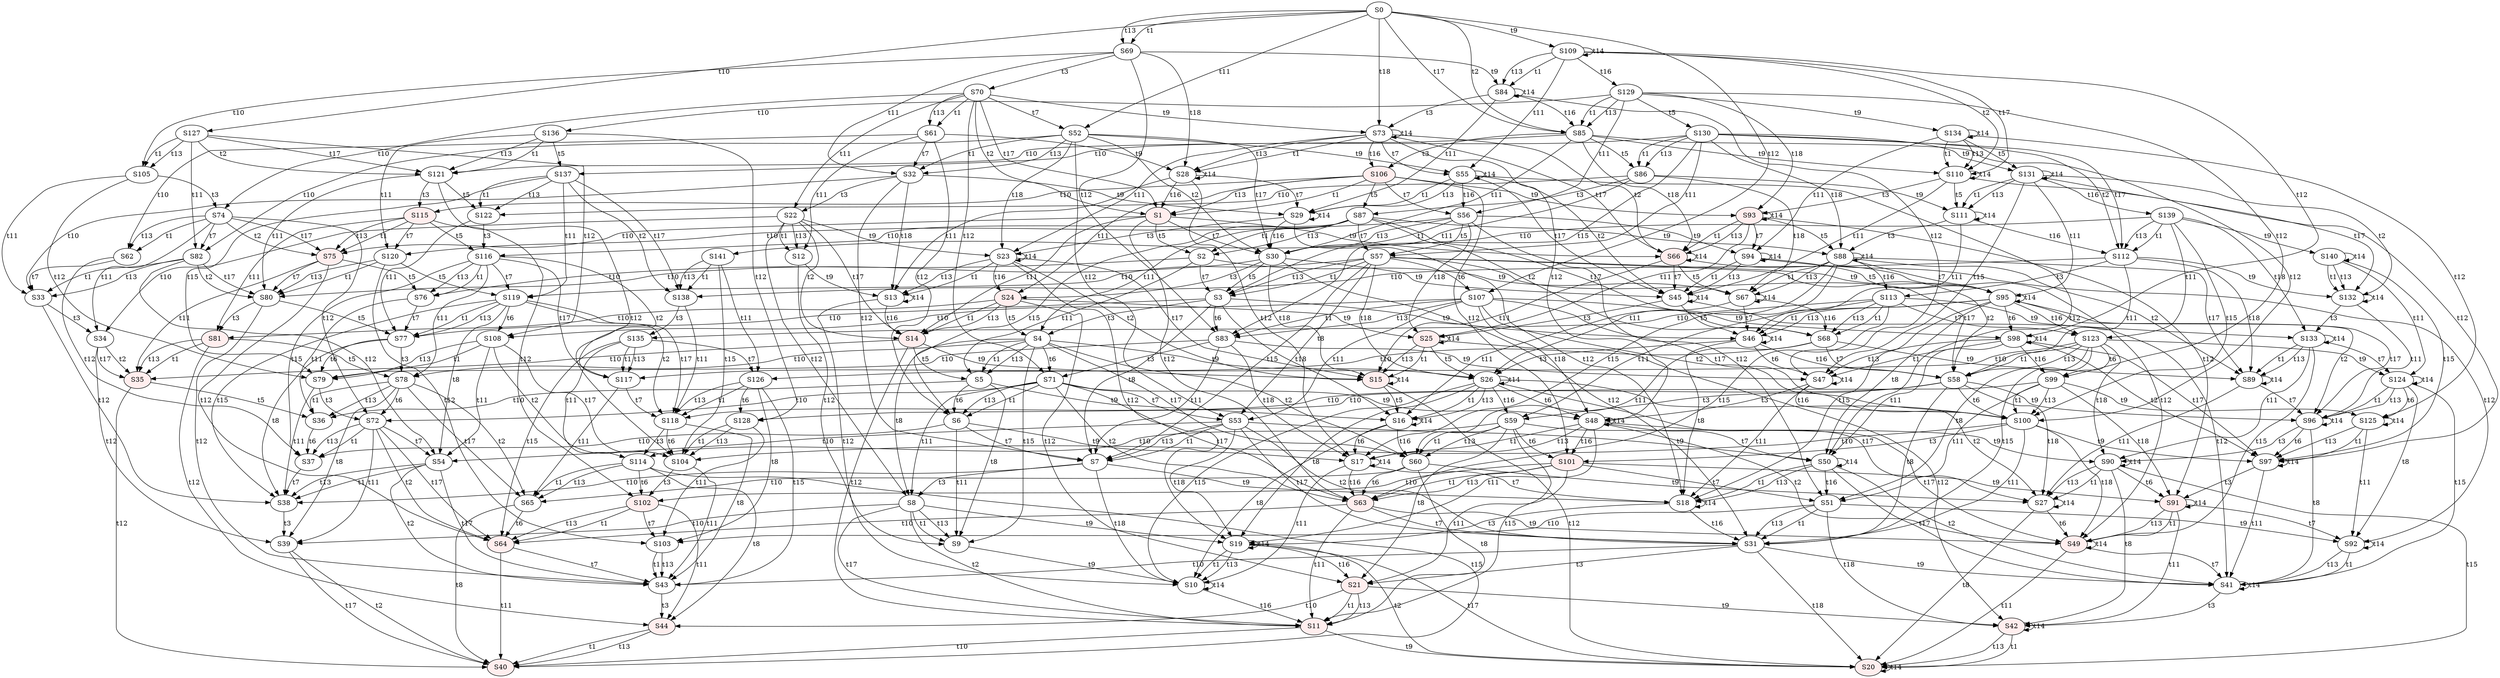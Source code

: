 digraph "SCdebug/26" {
node [fillcolor="#FFFFFF"]; S59 ;
node [fillcolor="#FFFFFF"]; S57 ;
node [fillcolor="#FFFFFF"]; S53 ;
node [fillcolor="#FFFFFF"]; S51 ;
node [style=filled fillcolor="#FFEEEE"]; S21 ;
node [fillcolor="#FFFFFF"]; S4 ;
node [fillcolor="#FFFFFF"]; S8 ;
node [fillcolor="#FFFFFF"]; S123 ;
node [fillcolor="#FFFFFF"]; S50 ;
node [style=filled fillcolor="#FFEEEE"]; S42 ;
node [fillcolor="#FFFFFF"]; S26 ;
node [fillcolor="#FFFFFF"]; S19 ;
node [fillcolor="#FFFFFF"]; S90 ;
node [fillcolor="#FFFFFF"]; S92 ;
node [fillcolor="#FFFFFF"]; S95 ;
node [fillcolor="#FFFFFF"]; S124 ;
node [fillcolor="#FFFFFF"]; S54 ;
node [style=filled fillcolor="#FFEEEE"]; S44 ;
node [fillcolor="#FFFFFF"]; S39 ;
node [fillcolor="#FFFFFF"]; S78 ;
node [fillcolor="#FFFFFF"]; S103 ;
node [fillcolor="#FFFFFF"]; S114 ;
node [fillcolor="#FFFFFF"]; S119 ;
node [fillcolor="#FFFFFF"]; S126 ;
node [fillcolor="#FFFFFF"]; S69 ;
node [fillcolor="#FFFFFF"]; S61 ;
node [style=filled fillcolor="#FFEEEE"]; S1 ;
node [fillcolor="#FFFFFF"]; S85 ;
node [style=filled fillcolor="#FFEEEE"]; S66 ;
node [fillcolor="#FFFFFF"]; S28 ;
node [fillcolor="#FFFFFF"]; S84 ;
node [fillcolor="#FFFFFF"]; S110 ;
node [fillcolor="#FFFFFF"]; S62 ;
node [style=filled fillcolor="#FFEEEE"]; S75 ;
node [fillcolor="#FFFFFF"]; S105 ;
node [fillcolor="#FFFFFF"]; S121 ;
node [fillcolor="#FFFFFF"]; S32 ;
node [fillcolor="#FFFFFF"]; S30 ;
node [fillcolor="#FFFFFF"]; S12 ;
node [style=filled fillcolor="#FFEEEE"]; S14 ;
node [fillcolor="#FFFFFF"]; S45 ;
node [fillcolor="#FFFFFF"]; S29 ;
node [fillcolor="#FFFFFF"]; S13 ;
node [style=filled fillcolor="#FFEEEE"]; S15 ;
node [style=filled fillcolor="#FFEEEE"]; S35 ;
node [fillcolor="#FFFFFF"]; S33 ;
node [fillcolor="#FFFFFF"]; S80 ;
node [style=filled fillcolor="#FFEEEE"]; S106 ;
node [fillcolor="#FFFFFF"]; S70 ;
node [fillcolor="#FFFFFF"]; S0 ;
node [fillcolor="#FFFFFF"]; S129 ;
node [fillcolor="#FFFFFF"]; S73 ;
node [style=filled fillcolor="#FFEEEE"]; S93 ;
node [fillcolor="#FFFFFF"]; S109 ;
node [fillcolor="#FFFFFF"]; S134 ;
node [fillcolor="#FFFFFF"]; S74 ;
node [style=filled fillcolor="#FFEEEE"]; S115 ;
node [fillcolor="#FFFFFF"]; S127 ;
node [fillcolor="#FFFFFF"]; S136 ;
node [fillcolor="#FFFFFF"]; S56 ;
node [fillcolor="#FFFFFF"]; S52 ;
node [style=filled fillcolor="#FFEEEE"]; S24 ;
node [fillcolor="#FFFFFF"]; S22 ;
node [fillcolor="#FFFFFF"]; S55 ;
node [style=filled fillcolor="#FFEEEE"]; S25 ;
node [fillcolor="#FFFFFF"]; S23 ;
node [fillcolor="#FFFFFF"]; S94 ;
node [fillcolor="#FFFFFF"]; S34 ;
node [style=filled fillcolor="#FFEEEE"]; S81 ;
node [fillcolor="#FFFFFF"]; S82 ;
node [fillcolor="#FFFFFF"]; S120 ;
node [fillcolor="#FFFFFF"]; S68 ;
node [style=filled fillcolor="#FFEEEE"]; S63 ;
node [fillcolor="#FFFFFF"]; S2 ;
node [fillcolor="#FFFFFF"]; S6 ;
node [fillcolor="#FFFFFF"]; S83 ;
node [fillcolor="#FFFFFF"]; S86 ;
node [fillcolor="#FFFFFF"]; S100 ;
node [fillcolor="#FFFFFF"]; S112 ;
node [fillcolor="#FFFFFF"]; S67 ;
node [style=filled fillcolor="#FFEEEE"]; S49 ;
node [fillcolor="#FFFFFF"]; S47 ;
node [fillcolor="#FFFFFF"]; S17 ;
node [fillcolor="#FFFFFF"]; S89 ;
node [fillcolor="#FFFFFF"]; S97 ;
node [fillcolor="#FFFFFF"]; S111 ;
node [fillcolor="#FFFFFF"]; S132 ;
node [style=filled fillcolor="#FFEEEE"]; S64 ;
node [fillcolor="#FFFFFF"]; S37 ;
node [fillcolor="#FFFFFF"]; S76 ;
node [fillcolor="#FFFFFF"]; S79 ;
node [fillcolor="#FFFFFF"]; S104 ;
node [fillcolor="#FFFFFF"]; S117 ;
node [fillcolor="#FFFFFF"]; S122 ;
node [fillcolor="#FFFFFF"]; S138 ;
node [fillcolor="#FFFFFF"]; S60 ;
node [fillcolor="#FFFFFF"]; S58 ;
node [fillcolor="#FFFFFF"]; S31 ;
node [fillcolor="#FFFFFF"]; S3 ;
node [fillcolor="#FFFFFF"]; S5 ;
node [fillcolor="#FFFFFF"]; S7 ;
node [fillcolor="#FFFFFF"]; S9 ;
node [style=filled fillcolor="#FFEEEE"]; S11 ;
node [fillcolor="#FFFFFF"]; S46 ;
node [fillcolor="#FFFFFF"]; S41 ;
node [fillcolor="#FFFFFF"]; S27 ;
node [fillcolor="#FFFFFF"]; S10 ;
node [fillcolor="#FFFFFF"]; S16 ;
node [fillcolor="#FFFFFF"]; S18 ;
node [style=filled fillcolor="#FFEEEE"]; S20 ;
node [fillcolor="#FFFFFF"]; S96 ;
node [fillcolor="#FFFFFF"]; S65 ;
node [fillcolor="#FFFFFF"]; S43 ;
node [style=filled fillcolor="#FFEEEE"]; S40 ;
node [fillcolor="#FFFFFF"]; S38 ;
node [fillcolor="#FFFFFF"]; S36 ;
node [fillcolor="#FFFFFF"]; S77 ;
node [fillcolor="#FFFFFF"]; S118 ;
node [fillcolor="#FFFFFF"]; S71 ;
node [fillcolor="#FFFFFF"]; S87 ;
node [fillcolor="#FFFFFF"]; S99 ;
node [style=filled fillcolor="#FFEEEE"]; S101 ;
node [fillcolor="#FFFFFF"]; S107 ;
node [fillcolor="#FFFFFF"]; S113 ;
node [fillcolor="#FFFFFF"]; S130 ;
node [fillcolor="#FFFFFF"]; S139 ;
node [fillcolor="#FFFFFF"]; S48 ;
node [fillcolor="#FFFFFF"]; S88 ;
node [style=filled fillcolor="#FFEEEE"]; S91 ;
node [fillcolor="#FFFFFF"]; S98 ;
node [fillcolor="#FFFFFF"]; S125 ;
node [fillcolor="#FFFFFF"]; S131 ;
node [fillcolor="#FFFFFF"]; S133 ;
node [fillcolor="#FFFFFF"]; S140 ;
node [fillcolor="#FFFFFF"]; S72 ;
node [style=filled fillcolor="#FFEEEE"]; S102 ;
node [fillcolor="#FFFFFF"]; S108 ;
node [fillcolor="#FFFFFF"]; S116 ;
node [fillcolor="#FFFFFF"]; S128 ;
node [fillcolor="#FFFFFF"]; S135 ;
node [fillcolor="#FFFFFF"]; S137 ;
node [fillcolor="#FFFFFF"]; S141 ;
S59 -> S101 [label=t6]
S59 -> S60 [label=t1]
S59 -> S60 [label=t13]
S59 -> S11 [label=t15]
S59 -> S114 [label=t10]
S59 -> S90 [label=t9]
S59 -> S21 [label=t8]
S57 -> S107 [label=t6]
S57 -> S58 [label=t2]
S57 -> S58 [label=t17]
S57 -> S3 [label=t1]
S57 -> S3 [label=t13]
S57 -> S7 [label=t15]
S57 -> S119 [label=t10]
S57 -> S26 [label=t18]
S57 -> S95 [label=t9]
S57 -> S53 [label=t8]
S53 -> S31 [label=t2]
S53 -> S31 [label=t17]
S53 -> S7 [label=t1]
S53 -> S7 [label=t13]
S53 -> S54 [label=t10]
S53 -> S50 [label=t9]
S53 -> S19 [label=t18]
S51 -> S31 [label=t1]
S51 -> S31 [label=t13]
S51 -> S103 [label=t10]
S51 -> S42 [label=t18]
S51 -> S92 [label=t9]
S21 -> S11 [label=t1]
S21 -> S11 [label=t13]
S21 -> S44 [label=t10]
S21 -> S42 [label=t9]
S4 -> S71 [label=t6]
S4 -> S60 [label=t2]
S4 -> S60 [label=t17]
S4 -> S5 [label=t1]
S4 -> S5 [label=t13]
S4 -> S9 [label=t15]
S4 -> S78 [label=t10]
S4 -> S26 [label=t9]
S4 -> S8 [label=t8]
S8 -> S9 [label=t1]
S8 -> S9 [label=t13]
S8 -> S11 [label=t2]
S8 -> S11 [label=t17]
S8 -> S39 [label=t10]
S8 -> S19 [label=t9]
S123 -> S99 [label=t6]
S123 -> S58 [label=t1]
S123 -> S58 [label=t13]
S123 -> S31 [label=t15]
S123 -> S126 [label=t10]
S123 -> S90 [label=t18]
S123 -> S124 [label=t9]
S123 -> S51 [label=t8]
S50 -> S41 [label=t2]
S50 -> S41 [label=t17]
S50 -> S18 [label=t1]
S50 -> S18 [label=t13]
S50 -> S50 [label=t14]
S50 -> S51 [label=t16]
S42 -> S20 [label=t1]
S42 -> S20 [label=t13]
S42 -> S42 [label=t14]
S26 -> S48 [label=t6]
S26 -> S27 [label=t2]
S26 -> S27 [label=t17]
S26 -> S10 [label=t15]
S26 -> S16 [label=t1]
S26 -> S16 [label=t13]
S26 -> S19 [label=t8]
S26 -> S26 [label=t14]
S26 -> S59 [label=t16]
S19 -> S10 [label=t1]
S19 -> S10 [label=t13]
S19 -> S20 [label=t2]
S19 -> S20 [label=t17]
S19 -> S19 [label=t14]
S19 -> S21 [label=t16]
S90 -> S91 [label=t6]
S90 -> S27 [label=t1]
S90 -> S27 [label=t13]
S90 -> S20 [label=t15]
S90 -> S42 [label=t8]
S90 -> S90 [label=t14]
S92 -> S41 [label=t1]
S92 -> S41 [label=t13]
S92 -> S92 [label=t14]
S95 -> S98 [label=t6]
S95 -> S46 [label=t1]
S95 -> S46 [label=t13]
S95 -> S18 [label=t15]
S95 -> S96 [label=t2]
S95 -> S96 [label=t17]
S95 -> S50 [label=t8]
S95 -> S95 [label=t14]
S95 -> S123 [label=t16]
S124 -> S125 [label=t6]
S124 -> S41 [label=t15]
S124 -> S96 [label=t1]
S124 -> S96 [label=t13]
S124 -> S92 [label=t8]
S124 -> S124 [label=t14]
S54 -> S43 [label=t2]
S54 -> S43 [label=t17]
S54 -> S38 [label=t1]
S54 -> S38 [label=t13]
S44 -> S40 [label=t1]
S44 -> S40 [label=t13]
S39 -> S40 [label=t2]
S39 -> S40 [label=t17]
S78 -> S72 [label=t6]
S78 -> S65 [label=t2]
S78 -> S65 [label=t17]
S78 -> S36 [label=t1]
S78 -> S36 [label=t13]
S78 -> S39 [label=t8]
S103 -> S43 [label=t1]
S103 -> S43 [label=t13]
S114 -> S102 [label=t6]
S114 -> S65 [label=t1]
S114 -> S65 [label=t13]
S114 -> S40 [label=t15]
S114 -> S44 [label=t8]
S119 -> S108 [label=t6]
S119 -> S38 [label=t15]
S119 -> S77 [label=t1]
S119 -> S77 [label=t13]
S119 -> S118 [label=t2]
S119 -> S118 [label=t17]
S119 -> S54 [label=t8]
S126 -> S128 [label=t6]
S126 -> S43 [label=t15]
S126 -> S118 [label=t1]
S126 -> S118 [label=t13]
S126 -> S103 [label=t8]
S69 -> S83 [label=t12]
S69 -> S70 [label=t3]
S69 -> S32 [label=t11]
S69 -> S105 [label=t10]
S69 -> S28 [label=t18]
S69 -> S84 [label=t9]
S61 -> S6 [label=t12]
S61 -> S32 [label=t7]
S61 -> S12 [label=t11]
S61 -> S62 [label=t10]
S61 -> S28 [label=t9]
S1 -> S63 [label=t12]
S1 -> S2 [label=t5]
S1 -> S30 [label=t7]
S1 -> S14 [label=t11]
S1 -> S75 [label=t10]
S1 -> S66 [label=t9]
S85 -> S86 [label=t5]
S85 -> S100 [label=t12]
S85 -> S106 [label=t3]
S85 -> S30 [label=t11]
S85 -> S121 [label=t10]
S85 -> S66 [label=t18]
S85 -> S110 [label=t9]
S66 -> S67 [label=t5]
S66 -> S49 [label=t12]
S66 -> S45 [label=t7]
S66 -> S15 [label=t11]
S66 -> S66 [label=t14]
S28 -> S17 [label=t12]
S28 -> S29 [label=t7]
S28 -> S13 [label=t11]
S28 -> S28 [label=t14]
S28 -> S1 [label=t16]
S84 -> S47 [label=t12]
S84 -> S73 [label=t3]
S84 -> S29 [label=t11]
S84 -> S84 [label=t14]
S84 -> S85 [label=t16]
S110 -> S97 [label=t12]
S110 -> S111 [label=t5]
S110 -> S93 [label=t3]
S110 -> S45 [label=t11]
S110 -> S110 [label=t14]
S62 -> S37 [label=t12]
S62 -> S33 [label=t7]
S75 -> S64 [label=t12]
S75 -> S76 [label=t5]
S75 -> S35 [label=t11]
S75 -> S80 [label=t7]
S105 -> S79 [label=t12]
S105 -> S74 [label=t3]
S105 -> S33 [label=t11]
S121 -> S104 [label=t12]
S121 -> S122 [label=t5]
S121 -> S115 [label=t3]
S121 -> S80 [label=t11]
S32 -> S7 [label=t12]
S32 -> S22 [label=t3]
S32 -> S33 [label=t10]
S32 -> S29 [label=t9]
S32 -> S13 [label=t18]
S30 -> S31 [label=t12]
S30 -> S3 [label=t5]
S30 -> S24 [label=t3]
S30 -> S80 [label=t10]
S30 -> S45 [label=t9]
S30 -> S15 [label=t18]
S12 -> S9 [label=t12]
S12 -> S13 [label=t9]
S14 -> S5 [label=t5]
S14 -> S11 [label=t12]
S14 -> S35 [label=t10]
S14 -> S15 [label=t9]
S45 -> S46 [label=t5]
S45 -> S41 [label=t12]
S45 -> S25 [label=t3]
S45 -> S45 [label=t14]
S29 -> S18 [label=t12]
S29 -> S23 [label=t3]
S29 -> S29 [label=t14]
S29 -> S30 [label=t16]
S13 -> S10 [label=t12]
S13 -> S13 [label=t14]
S13 -> S14 [label=t16]
S15 -> S16 [label=t5]
S15 -> S20 [label=t12]
S15 -> S15 [label=t14]
S35 -> S40 [label=t12]
S35 -> S36 [label=t5]
S33 -> S38 [label=t12]
S33 -> S34 [label=t3]
S80 -> S43 [label=t12]
S80 -> S77 [label=t5]
S80 -> S81 [label=t3]
S106 -> S87 [label=t5]
S106 -> S101 [label=t12]
S106 -> S56 [label=t7]
S106 -> S24 [label=t11]
S106 -> S115 [label=t10]
S106 -> S93 [label=t9]
S106 -> S1 [label=t1]
S106 -> S1 [label=t13]
S70 -> S71 [label=t12]
S70 -> S52 [label=t7]
S70 -> S22 [label=t11]
S70 -> S74 [label=t10]
S70 -> S73 [label=t9]
S70 -> S61 [label=t1]
S70 -> S1 [label=t2]
S70 -> S61 [label=t13]
S70 -> S1 [label=t17]
S0 -> S107 [label=t12]
S0 -> S52 [label=t11]
S0 -> S127 [label=t10]
S0 -> S73 [label=t18]
S0 -> S109 [label=t9]
S0 -> S69 [label=t1]
S0 -> S85 [label=t2]
S0 -> S69 [label=t13]
S0 -> S85 [label=t17]
S129 -> S99 [label=t12]
S129 -> S130 [label=t5]
S129 -> S56 [label=t11]
S129 -> S136 [label=t10]
S129 -> S93 [label=t18]
S129 -> S134 [label=t9]
S129 -> S85 [label=t1]
S129 -> S85 [label=t13]
S73 -> S48 [label=t12]
S73 -> S55 [label=t7]
S73 -> S23 [label=t11]
S73 -> S28 [label=t1]
S73 -> S66 [label=t2]
S73 -> S28 [label=t13]
S73 -> S66 [label=t17]
S73 -> S73 [label=t14]
S73 -> S106 [label=t16]
S93 -> S88 [label=t5]
S93 -> S91 [label=t12]
S93 -> S25 [label=t11]
S93 -> S94 [label=t7]
S93 -> S66 [label=t1]
S93 -> S66 [label=t13]
S93 -> S93 [label=t14]
S109 -> S98 [label=t12]
S109 -> S55 [label=t11]
S109 -> S84 [label=t1]
S109 -> S110 [label=t2]
S109 -> S84 [label=t13]
S109 -> S110 [label=t17]
S109 -> S109 [label=t14]
S109 -> S129 [label=t16]
S134 -> S125 [label=t12]
S134 -> S131 [label=t5]
S134 -> S94 [label=t11]
S134 -> S110 [label=t1]
S134 -> S110 [label=t13]
S134 -> S134 [label=t14]
S74 -> S72 [label=t12]
S74 -> S34 [label=t11]
S74 -> S82 [label=t7]
S74 -> S62 [label=t1]
S74 -> S75 [label=t2]
S74 -> S62 [label=t13]
S74 -> S75 [label=t17]
S115 -> S102 [label=t12]
S115 -> S116 [label=t5]
S115 -> S81 [label=t11]
S115 -> S120 [label=t7]
S115 -> S75 [label=t1]
S115 -> S75 [label=t13]
S127 -> S108 [label=t12]
S127 -> S82 [label=t11]
S127 -> S105 [label=t1]
S127 -> S121 [label=t2]
S127 -> S105 [label=t13]
S127 -> S121 [label=t17]
S136 -> S128 [label=t12]
S136 -> S137 [label=t5]
S136 -> S120 [label=t11]
S136 -> S121 [label=t1]
S136 -> S121 [label=t13]
S56 -> S120 [label=t10]
S56 -> S25 [label=t18]
S56 -> S94 [label=t9]
S56 -> S30 [label=t1]
S56 -> S30 [label=t13]
S56 -> S57 [label=t5]
S56 -> S51 [label=t12]
S52 -> S82 [label=t10]
S52 -> S55 [label=t9]
S52 -> S23 [label=t18]
S52 -> S32 [label=t1]
S52 -> S30 [label=t2]
S52 -> S32 [label=t13]
S52 -> S30 [label=t17]
S52 -> S53 [label=t12]
S24 -> S81 [label=t10]
S24 -> S25 [label=t9]
S24 -> S14 [label=t1]
S24 -> S14 [label=t13]
S24 -> S4 [label=t5]
S24 -> S21 [label=t12]
S22 -> S34 [label=t10]
S22 -> S23 [label=t9]
S22 -> S12 [label=t1]
S22 -> S14 [label=t2]
S22 -> S12 [label=t13]
S22 -> S14 [label=t17]
S22 -> S8 [label=t12]
S55 -> S29 [label=t1]
S55 -> S45 [label=t2]
S55 -> S29 [label=t13]
S55 -> S45 [label=t17]
S55 -> S50 [label=t12]
S55 -> S55 [label=t14]
S55 -> S56 [label=t16]
S25 -> S15 [label=t1]
S25 -> S15 [label=t13]
S25 -> S26 [label=t5]
S25 -> S42 [label=t12]
S25 -> S25 [label=t14]
S23 -> S13 [label=t1]
S23 -> S15 [label=t2]
S23 -> S13 [label=t13]
S23 -> S15 [label=t17]
S23 -> S19 [label=t12]
S23 -> S23 [label=t14]
S23 -> S24 [label=t16]
S94 -> S45 [label=t1]
S94 -> S45 [label=t13]
S94 -> S95 [label=t5]
S94 -> S92 [label=t12]
S94 -> S94 [label=t14]
S34 -> S35 [label=t2]
S34 -> S35 [label=t17]
S34 -> S39 [label=t12]
S81 -> S35 [label=t1]
S81 -> S35 [label=t13]
S81 -> S78 [label=t5]
S81 -> S44 [label=t12]
S82 -> S33 [label=t1]
S82 -> S80 [label=t2]
S82 -> S33 [label=t13]
S82 -> S80 [label=t17]
S82 -> S54 [label=t12]
S120 -> S80 [label=t1]
S120 -> S80 [label=t13]
S120 -> S119 [label=t5]
S120 -> S103 [label=t12]
S68 -> S60 [label=t11]
S68 -> S58 [label=t7]
S68 -> S117 [label=t10]
S68 -> S89 [label=t9]
S63 -> S31 [label=t7]
S63 -> S11 [label=t11]
S63 -> S64 [label=t10]
S63 -> S49 [label=t9]
S2 -> S3 [label=t7]
S2 -> S5 [label=t11]
S2 -> S76 [label=t10]
S2 -> S67 [label=t9]
S6 -> S7 [label=t7]
S6 -> S9 [label=t11]
S6 -> S37 [label=t10]
S6 -> S17 [label=t9]
S83 -> S71 [label=t3]
S83 -> S7 [label=t11]
S83 -> S79 [label=t10]
S83 -> S47 [label=t9]
S83 -> S17 [label=t18]
S86 -> S87 [label=t3]
S86 -> S3 [label=t11]
S86 -> S122 [label=t10]
S86 -> S67 [label=t18]
S86 -> S111 [label=t9]
S100 -> S101 [label=t3]
S100 -> S31 [label=t11]
S100 -> S104 [label=t10]
S100 -> S49 [label=t18]
S100 -> S97 [label=t9]
S112 -> S113 [label=t3]
S112 -> S58 [label=t11]
S112 -> S138 [label=t10]
S112 -> S89 [label=t18]
S112 -> S132 [label=t9]
S67 -> S46 [label=t7]
S67 -> S16 [label=t11]
S67 -> S67 [label=t14]
S67 -> S68 [label=t16]
S49 -> S41 [label=t7]
S49 -> S20 [label=t11]
S49 -> S49 [label=t14]
S47 -> S48 [label=t3]
S47 -> S18 [label=t11]
S47 -> S47 [label=t14]
S47 -> S100 [label=t16]
S17 -> S10 [label=t11]
S17 -> S18 [label=t7]
S17 -> S17 [label=t14]
S17 -> S63 [label=t16]
S89 -> S27 [label=t11]
S89 -> S96 [label=t7]
S89 -> S89 [label=t14]
S97 -> S91 [label=t3]
S97 -> S41 [label=t11]
S97 -> S97 [label=t14]
S111 -> S88 [label=t3]
S111 -> S46 [label=t11]
S111 -> S111 [label=t14]
S111 -> S112 [label=t16]
S132 -> S133 [label=t3]
S132 -> S96 [label=t11]
S132 -> S132 [label=t14]
S64 -> S43 [label=t7]
S64 -> S40 [label=t11]
S37 -> S38 [label=t7]
S76 -> S36 [label=t11]
S76 -> S77 [label=t7]
S79 -> S72 [label=t3]
S79 -> S38 [label=t11]
S104 -> S102 [label=t3]
S104 -> S43 [label=t11]
S117 -> S65 [label=t11]
S117 -> S118 [label=t7]
S122 -> S116 [label=t3]
S122 -> S77 [label=t11]
S138 -> S135 [label=t3]
S138 -> S118 [label=t11]
S60 -> S65 [label=t10]
S60 -> S27 [label=t9]
S60 -> S63 [label=t6]
S60 -> S11 [label=t8]
S58 -> S118 [label=t10]
S58 -> S27 [label=t18]
S58 -> S96 [label=t9]
S58 -> S59 [label=t3]
S58 -> S100 [label=t6]
S58 -> S31 [label=t8]
S31 -> S43 [label=t10]
S31 -> S41 [label=t9]
S31 -> S20 [label=t18]
S31 -> S21 [label=t3]
S3 -> S77 [label=t10]
S3 -> S46 [label=t9]
S3 -> S16 [label=t18]
S3 -> S4 [label=t3]
S3 -> S83 [label=t6]
S3 -> S7 [label=t8]
S5 -> S36 [label=t10]
S5 -> S16 [label=t9]
S5 -> S6 [label=t6]
S5 -> S9 [label=t8]
S7 -> S38 [label=t10]
S7 -> S10 [label=t18]
S7 -> S18 [label=t9]
S7 -> S8 [label=t3]
S9 -> S10 [label=t9]
S11 -> S40 [label=t10]
S11 -> S20 [label=t9]
S46 -> S26 [label=t3]
S46 -> S47 [label=t6]
S46 -> S18 [label=t8]
S46 -> S46 [label=t14]
S46 -> S58 [label=t16]
S41 -> S42 [label=t3]
S41 -> S41 [label=t14]
S27 -> S49 [label=t6]
S27 -> S20 [label=t8]
S27 -> S27 [label=t14]
S10 -> S10 [label=t14]
S10 -> S11 [label=t16]
S16 -> S10 [label=t8]
S16 -> S17 [label=t6]
S16 -> S16 [label=t14]
S16 -> S60 [label=t16]
S18 -> S19 [label=t3]
S18 -> S18 [label=t14]
S18 -> S31 [label=t16]
S20 -> S20 [label=t14]
S96 -> S41 [label=t8]
S96 -> S90 [label=t3]
S96 -> S97 [label=t6]
S96 -> S96 [label=t14]
S65 -> S64 [label=t6]
S65 -> S40 [label=t8]
S43 -> S44 [label=t3]
S38 -> S39 [label=t3]
S36 -> S37 [label=t6]
S77 -> S38 [label=t8]
S77 -> S78 [label=t3]
S77 -> S79 [label=t6]
S118 -> S43 [label=t8]
S118 -> S114 [label=t3]
S118 -> S104 [label=t6]
S71 -> S72 [label=t10]
S71 -> S48 [label=t9]
S71 -> S6 [label=t1]
S71 -> S63 [label=t2]
S71 -> S6 [label=t13]
S71 -> S63 [label=t17]
S71 -> S53 [label=t7]
S71 -> S8 [label=t11]
S87 -> S116 [label=t10]
S87 -> S88 [label=t9]
S87 -> S2 [label=t1]
S87 -> S68 [label=t2]
S87 -> S2 [label=t13]
S87 -> S6 [label=t15]
S87 -> S68 [label=t17]
S87 -> S57 [label=t7]
S87 -> S4 [label=t11]
S99 -> S128 [label=t10]
S99 -> S91 [label=t18]
S99 -> S125 [label=t9]
S99 -> S100 [label=t1]
S99 -> S100 [label=t13]
S99 -> S51 [label=t11]
S101 -> S102 [label=t10]
S101 -> S91 [label=t9]
S101 -> S63 [label=t1]
S101 -> S63 [label=t13]
S101 -> S51 [label=t7]
S101 -> S21 [label=t11]
S107 -> S108 [label=t10]
S107 -> S48 [label=t18]
S107 -> S98 [label=t9]
S107 -> S83 [label=t1]
S107 -> S100 [label=t2]
S107 -> S83 [label=t13]
S107 -> S100 [label=t17]
S107 -> S53 [label=t11]
S113 -> S135 [label=t10]
S113 -> S133 [label=t9]
S113 -> S68 [label=t1]
S113 -> S68 [label=t13]
S113 -> S63 [label=t15]
S113 -> S123 [label=t7]
S113 -> S59 [label=t11]
S130 -> S137 [label=t10]
S130 -> S88 [label=t18]
S130 -> S131 [label=t9]
S130 -> S86 [label=t1]
S130 -> S112 [label=t2]
S130 -> S86 [label=t13]
S130 -> S83 [label=t15]
S130 -> S112 [label=t17]
S130 -> S57 [label=t11]
S139 -> S141 [label=t10]
S139 -> S133 [label=t18]
S139 -> S140 [label=t9]
S139 -> S112 [label=t1]
S139 -> S112 [label=t13]
S139 -> S100 [label=t15]
S139 -> S123 [label=t11]
S48 -> S17 [label=t1]
S48 -> S49 [label=t2]
S48 -> S17 [label=t13]
S48 -> S49 [label=t17]
S48 -> S50 [label=t7]
S48 -> S19 [label=t11]
S48 -> S48 [label=t14]
S48 -> S101 [label=t16]
S88 -> S67 [label=t1]
S88 -> S89 [label=t2]
S88 -> S67 [label=t13]
S88 -> S17 [label=t15]
S88 -> S89 [label=t17]
S88 -> S95 [label=t7]
S88 -> S26 [label=t11]
S88 -> S88 [label=t14]
S88 -> S113 [label=t16]
S91 -> S49 [label=t1]
S91 -> S49 [label=t13]
S91 -> S92 [label=t7]
S91 -> S42 [label=t11]
S91 -> S91 [label=t14]
S98 -> S47 [label=t1]
S98 -> S97 [label=t2]
S98 -> S47 [label=t13]
S98 -> S97 [label=t17]
S98 -> S50 [label=t11]
S98 -> S98 [label=t14]
S98 -> S99 [label=t16]
S125 -> S97 [label=t1]
S125 -> S97 [label=t13]
S125 -> S92 [label=t11]
S125 -> S125 [label=t14]
S131 -> S111 [label=t1]
S131 -> S132 [label=t2]
S131 -> S111 [label=t13]
S131 -> S47 [label=t15]
S131 -> S132 [label=t17]
S131 -> S95 [label=t11]
S131 -> S131 [label=t14]
S131 -> S139 [label=t16]
S133 -> S89 [label=t1]
S133 -> S89 [label=t13]
S133 -> S49 [label=t15]
S133 -> S124 [label=t7]
S133 -> S90 [label=t11]
S133 -> S133 [label=t14]
S140 -> S132 [label=t1]
S140 -> S132 [label=t13]
S140 -> S97 [label=t15]
S140 -> S124 [label=t11]
S140 -> S140 [label=t14]
S72 -> S37 [label=t1]
S72 -> S64 [label=t2]
S72 -> S37 [label=t13]
S72 -> S64 [label=t17]
S72 -> S54 [label=t7]
S72 -> S39 [label=t11]
S102 -> S64 [label=t1]
S102 -> S64 [label=t13]
S102 -> S103 [label=t7]
S102 -> S44 [label=t11]
S108 -> S79 [label=t1]
S108 -> S104 [label=t2]
S108 -> S79 [label=t13]
S108 -> S104 [label=t17]
S108 -> S54 [label=t11]
S116 -> S76 [label=t1]
S116 -> S117 [label=t2]
S116 -> S76 [label=t13]
S116 -> S37 [label=t15]
S116 -> S117 [label=t17]
S116 -> S119 [label=t7]
S116 -> S78 [label=t11]
S128 -> S104 [label=t1]
S128 -> S104 [label=t13]
S128 -> S103 [label=t11]
S135 -> S117 [label=t1]
S135 -> S117 [label=t13]
S135 -> S64 [label=t15]
S135 -> S126 [label=t7]
S135 -> S114 [label=t11]
S137 -> S122 [label=t1]
S137 -> S138 [label=t2]
S137 -> S122 [label=t13]
S137 -> S79 [label=t15]
S137 -> S138 [label=t17]
S137 -> S119 [label=t11]
S141 -> S138 [label=t1]
S141 -> S138 [label=t13]
S141 -> S104 [label=t15]
S141 -> S126 [label=t11]
}